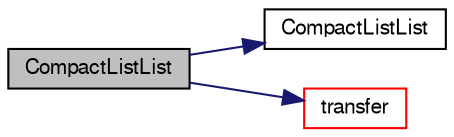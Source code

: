 digraph "CompactListList"
{
  bgcolor="transparent";
  edge [fontname="FreeSans",fontsize="10",labelfontname="FreeSans",labelfontsize="10"];
  node [fontname="FreeSans",fontsize="10",shape=record];
  rankdir="LR";
  Node18 [label="CompactListList",height=0.2,width=0.4,color="black", fillcolor="grey75", style="filled", fontcolor="black"];
  Node18 -> Node19 [color="midnightblue",fontsize="10",style="solid",fontname="FreeSans"];
  Node19 [label="CompactListList",height=0.2,width=0.4,color="black",URL="$a21674.html#a0d48455603b376bd565b1a7a89f027af",tooltip="Null constructor. "];
  Node18 -> Node20 [color="midnightblue",fontsize="10",style="solid",fontname="FreeSans"];
  Node20 [label="transfer",height=0.2,width=0.4,color="red",URL="$a21674.html#ad5680dfc82538bd35d8126973ad4f681",tooltip="Transfer the contents of the argument CompactListList. "];
}
